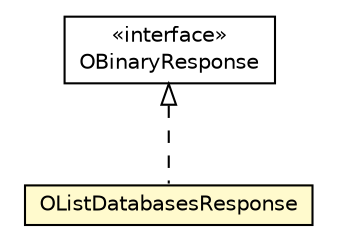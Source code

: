 #!/usr/local/bin/dot
#
# Class diagram 
# Generated by UMLGraph version R5_6-24-gf6e263 (http://www.umlgraph.org/)
#

digraph G {
	edge [fontname="Helvetica",fontsize=10,labelfontname="Helvetica",labelfontsize=10];
	node [fontname="Helvetica",fontsize=10,shape=plaintext];
	nodesep=0.25;
	ranksep=0.5;
	// com.orientechnologies.orient.client.remote.OBinaryResponse
	c4158442 [label=<<table title="com.orientechnologies.orient.client.remote.OBinaryResponse" border="0" cellborder="1" cellspacing="0" cellpadding="2" port="p" href="../OBinaryResponse.html">
		<tr><td><table border="0" cellspacing="0" cellpadding="1">
<tr><td align="center" balign="center"> &#171;interface&#187; </td></tr>
<tr><td align="center" balign="center"> OBinaryResponse </td></tr>
		</table></td></tr>
		</table>>, URL="../OBinaryResponse.html", fontname="Helvetica", fontcolor="black", fontsize=10.0];
	// com.orientechnologies.orient.client.remote.message.OListDatabasesResponse
	c4158495 [label=<<table title="com.orientechnologies.orient.client.remote.message.OListDatabasesResponse" border="0" cellborder="1" cellspacing="0" cellpadding="2" port="p" bgcolor="lemonChiffon" href="./OListDatabasesResponse.html">
		<tr><td><table border="0" cellspacing="0" cellpadding="1">
<tr><td align="center" balign="center"> OListDatabasesResponse </td></tr>
		</table></td></tr>
		</table>>, URL="./OListDatabasesResponse.html", fontname="Helvetica", fontcolor="black", fontsize=10.0];
	//com.orientechnologies.orient.client.remote.message.OListDatabasesResponse implements com.orientechnologies.orient.client.remote.OBinaryResponse
	c4158442:p -> c4158495:p [dir=back,arrowtail=empty,style=dashed];
}

